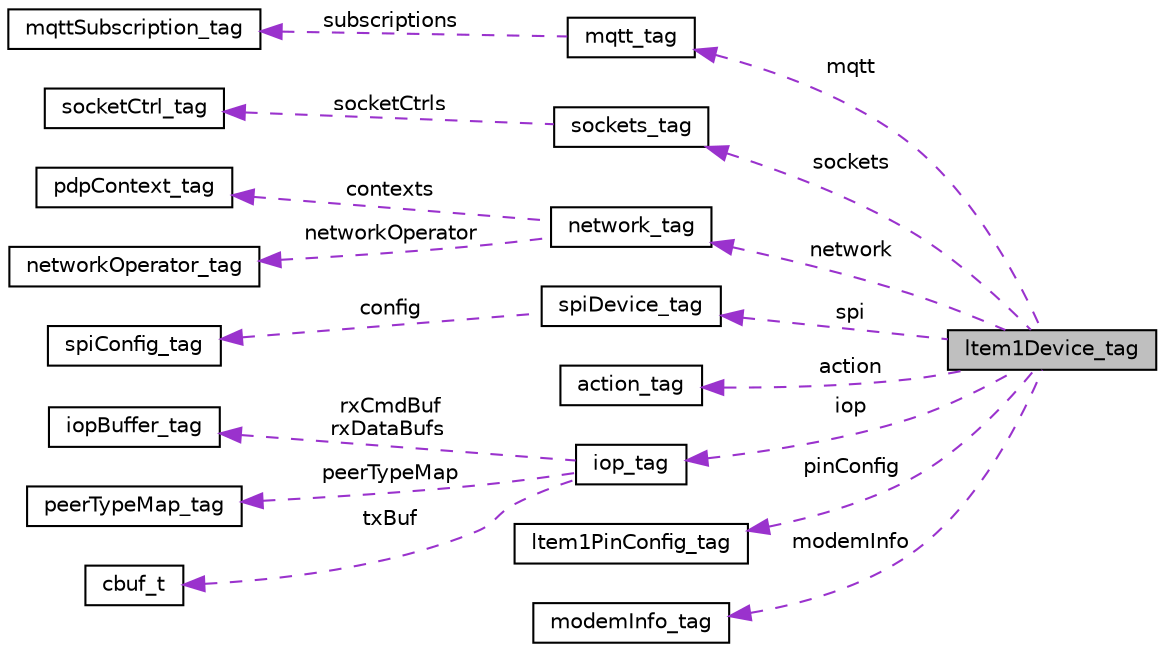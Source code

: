 digraph "ltem1Device_tag"
{
 // LATEX_PDF_SIZE
  edge [fontname="Helvetica",fontsize="10",labelfontname="Helvetica",labelfontsize="10"];
  node [fontname="Helvetica",fontsize="10",shape=record];
  rankdir="LR";
  Node1 [label="ltem1Device_tag",height=0.2,width=0.4,color="black", fillcolor="grey75", style="filled", fontcolor="black",tooltip=" "];
  Node2 -> Node1 [dir="back",color="darkorchid3",fontsize="10",style="dashed",label=" mqtt" ,fontname="Helvetica"];
  Node2 [label="mqtt_tag",height=0.2,width=0.4,color="black", fillcolor="white", style="filled",URL="$structmqtt__tag.html",tooltip=" "];
  Node3 -> Node2 [dir="back",color="darkorchid3",fontsize="10",style="dashed",label=" subscriptions" ,fontname="Helvetica"];
  Node3 [label="mqttSubscription_tag",height=0.2,width=0.4,color="black", fillcolor="white", style="filled",URL="$structmqtt_subscription__tag.html",tooltip=" "];
  Node4 -> Node1 [dir="back",color="darkorchid3",fontsize="10",style="dashed",label=" sockets" ,fontname="Helvetica"];
  Node4 [label="sockets_tag",height=0.2,width=0.4,color="black", fillcolor="white", style="filled",URL="$structsockets__tag.html",tooltip=" "];
  Node5 -> Node4 [dir="back",color="darkorchid3",fontsize="10",style="dashed",label=" socketCtrls" ,fontname="Helvetica"];
  Node5 [label="socketCtrl_tag",height=0.2,width=0.4,color="black", fillcolor="white", style="filled",URL="$structsocket_ctrl__tag.html",tooltip=" "];
  Node6 -> Node1 [dir="back",color="darkorchid3",fontsize="10",style="dashed",label=" network" ,fontname="Helvetica"];
  Node6 [label="network_tag",height=0.2,width=0.4,color="black", fillcolor="white", style="filled",URL="$structnetwork__tag.html",tooltip=" "];
  Node7 -> Node6 [dir="back",color="darkorchid3",fontsize="10",style="dashed",label=" contexts" ,fontname="Helvetica"];
  Node7 [label="pdpContext_tag",height=0.2,width=0.4,color="black", fillcolor="white", style="filled",URL="$structpdp_context__tag.html",tooltip=" "];
  Node8 -> Node6 [dir="back",color="darkorchid3",fontsize="10",style="dashed",label=" networkOperator" ,fontname="Helvetica"];
  Node8 [label="networkOperator_tag",height=0.2,width=0.4,color="black", fillcolor="white", style="filled",URL="$structnetwork_operator__tag.html",tooltip=" "];
  Node9 -> Node1 [dir="back",color="darkorchid3",fontsize="10",style="dashed",label=" spi" ,fontname="Helvetica"];
  Node9 [label="spiDevice_tag",height=0.2,width=0.4,color="black", fillcolor="white", style="filled",URL="$structspi_device__tag.html",tooltip=" "];
  Node10 -> Node9 [dir="back",color="darkorchid3",fontsize="10",style="dashed",label=" config" ,fontname="Helvetica"];
  Node10 [label="spiConfig_tag",height=0.2,width=0.4,color="black", fillcolor="white", style="filled",URL="$structspi_config__tag.html",tooltip=" "];
  Node11 -> Node1 [dir="back",color="darkorchid3",fontsize="10",style="dashed",label=" action" ,fontname="Helvetica"];
  Node11 [label="action_tag",height=0.2,width=0.4,color="black", fillcolor="white", style="filled",URL="$structaction__tag.html",tooltip=" "];
  Node12 -> Node1 [dir="back",color="darkorchid3",fontsize="10",style="dashed",label=" iop" ,fontname="Helvetica"];
  Node12 [label="iop_tag",height=0.2,width=0.4,color="black", fillcolor="white", style="filled",URL="$structiop__tag.html",tooltip=" "];
  Node13 -> Node12 [dir="back",color="darkorchid3",fontsize="10",style="dashed",label=" rxCmdBuf\nrxDataBufs" ,fontname="Helvetica"];
  Node13 [label="iopBuffer_tag",height=0.2,width=0.4,color="black", fillcolor="white", style="filled",URL="$structiop_buffer__tag.html",tooltip=" "];
  Node14 -> Node12 [dir="back",color="darkorchid3",fontsize="10",style="dashed",label=" peerTypeMap" ,fontname="Helvetica"];
  Node14 [label="peerTypeMap_tag",height=0.2,width=0.4,color="black", fillcolor="white", style="filled",URL="$structpeer_type_map__tag.html",tooltip=" "];
  Node15 -> Node12 [dir="back",color="darkorchid3",fontsize="10",style="dashed",label=" txBuf" ,fontname="Helvetica"];
  Node15 [label="cbuf_t",height=0.2,width=0.4,color="black", fillcolor="white", style="filled",URL="$structcbuf__t.html",tooltip=" "];
  Node16 -> Node1 [dir="back",color="darkorchid3",fontsize="10",style="dashed",label=" pinConfig" ,fontname="Helvetica"];
  Node16 [label="ltem1PinConfig_tag",height=0.2,width=0.4,color="black", fillcolor="white", style="filled",URL="$structltem1_pin_config__tag.html",tooltip=" "];
  Node17 -> Node1 [dir="back",color="darkorchid3",fontsize="10",style="dashed",label=" modemInfo" ,fontname="Helvetica"];
  Node17 [label="modemInfo_tag",height=0.2,width=0.4,color="black", fillcolor="white", style="filled",URL="$structmodem_info__tag.html",tooltip=" "];
}
